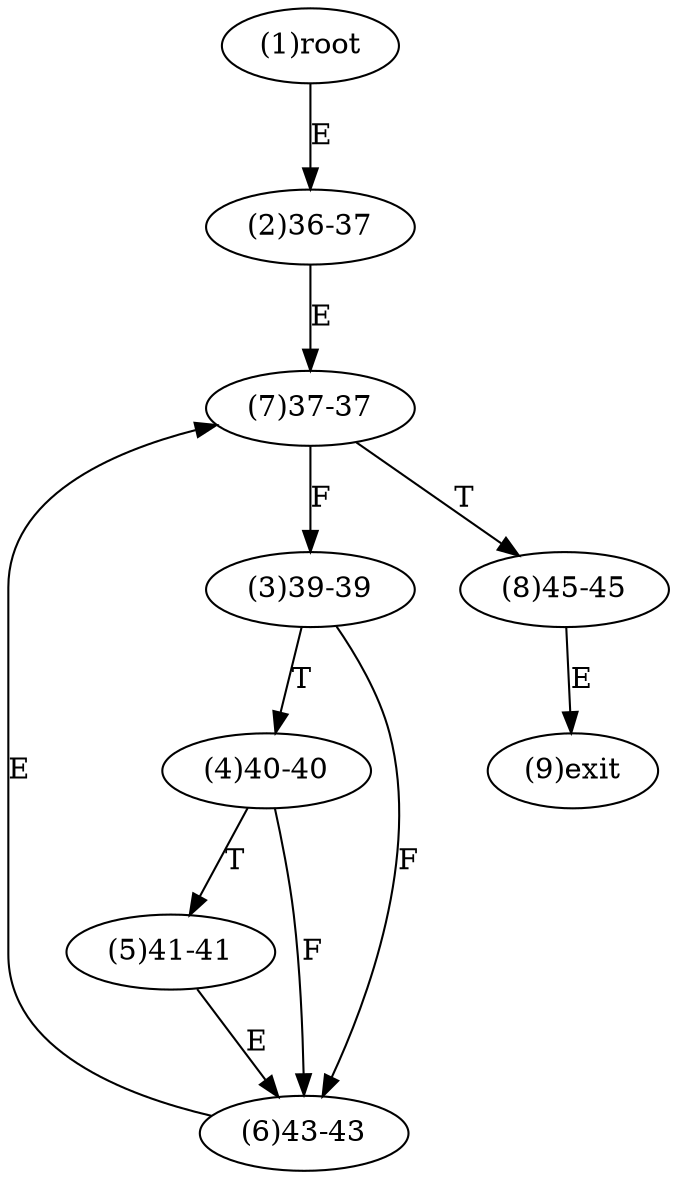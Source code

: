 digraph "" { 
1[ label="(1)root"];
2[ label="(2)36-37"];
3[ label="(3)39-39"];
4[ label="(4)40-40"];
5[ label="(5)41-41"];
6[ label="(6)43-43"];
7[ label="(7)37-37"];
8[ label="(8)45-45"];
9[ label="(9)exit"];
1->2[ label="E"];
2->7[ label="E"];
3->6[ label="F"];
3->4[ label="T"];
4->6[ label="F"];
4->5[ label="T"];
5->6[ label="E"];
6->7[ label="E"];
7->3[ label="F"];
7->8[ label="T"];
8->9[ label="E"];
}